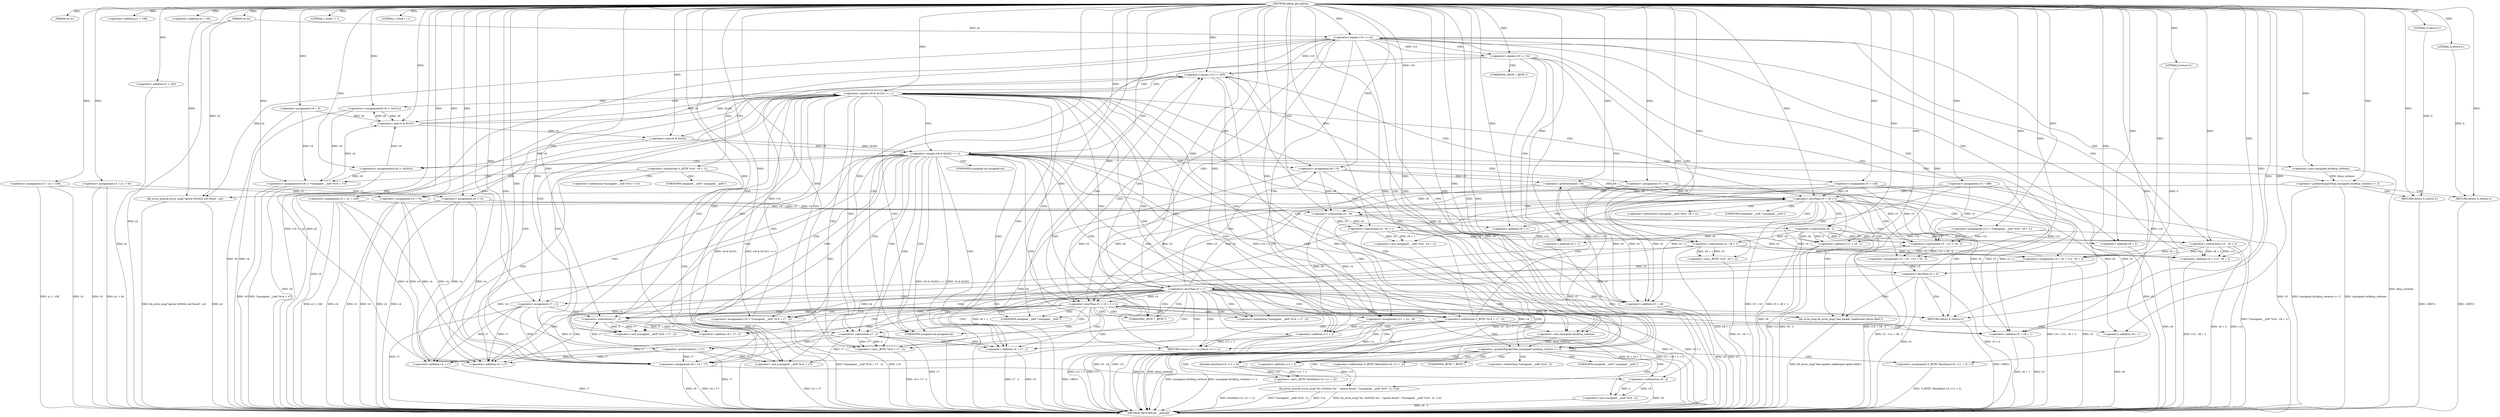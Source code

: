digraph udhcp_get_option {  
"1000113" [label = "(METHOD,udhcp_get_option)" ]
"1000366" [label = "(METHOD_RETURN,int __fastcall)" ]
"1000114" [label = "(PARAM,int a1)" ]
"1000115" [label = "(PARAM,int a2)" ]
"1000129" [label = "(<operator>.assignment,v2 = a1 + 108)" ]
"1000131" [label = "(<operator>.addition,a1 + 108)" ]
"1000134" [label = "(<operator>.assignment,v3 = a1 + 44)" ]
"1000136" [label = "(<operator>.addition,a1 + 44)" ]
"1000139" [label = "(<operator>.assignment,v4 = a1 + 240)" ]
"1000141" [label = "(<operator>.addition,a1 + 240)" ]
"1000144" [label = "(<operator>.assignment,v5 = 388)" ]
"1000147" [label = "(<operator>.assignment,v6 = 0)" ]
"1000151" [label = "(LITERAL,1,while ( 1 ))" ]
"1000153" [label = "(<operator>.assignment,v7 = 2)" ]
"1000156" [label = "(<operator>.assignment,v8 = 0)" ]
"1000160" [label = "(LITERAL,1,while ( 1 ))" ]
"1000162" [label = "(<operator>.assignment,v9 = v4 + v7)" ]
"1000164" [label = "(<operator>.addition,v4 + v7)" ]
"1000167" [label = "(<operator>.assignment,v10 = *(unsigned __int8 *)(v4 + v7 - 2))" ]
"1000170" [label = "(<operator>.cast,(unsigned __int8 *)(v4 + v7 - 2))" ]
"1000172" [label = "(<operator>.addition,v4 + v7 - 2)" ]
"1000174" [label = "(<operator>.subtraction,v7 - 2)" ]
"1000179" [label = "(<operator>.cast,(_BYTE *)(v4 + v7 - 2))" ]
"1000181" [label = "(<operator>.addition,v4 + v7 - 2)" ]
"1000183" [label = "(<operator>.subtraction,v7 - 2)" ]
"1000187" [label = "(<operator>.preDecrement,--v8)" ]
"1000189" [label = "(<operator>.preIncrement,++v7)" ]
"1000192" [label = "(<operator>.lessThan,v5 + v8 + 1 < 2)" ]
"1000193" [label = "(<operator>.addition,v5 + v8 + 1)" ]
"1000195" [label = "(<operator>.addition,v8 + 1)" ]
"1000201" [label = "(<operator>.equals,v10 == 255)" ]
"1000206" [label = "(<operator>.equals,(v6 & 0x101) == 1)" ]
"1000207" [label = "(<operator>.and,v6 & 0x101)" ]
"1000212" [label = "(<operators>.assignmentOr,v6 |= 0x101u)" ]
"1000215" [label = "(<operator>.assignment,v5 = 128)" ]
"1000218" [label = "(<operator>.assignment,v4 = v2)" ]
"1000223" [label = "(<operator>.equals,(v6 & 0x202) == 2)" ]
"1000224" [label = "(<operator>.and,v6 & 0x202)" ]
"1000229" [label = "(<operators>.assignmentOr,v6 |= 0x202u)" ]
"1000232" [label = "(<operator>.assignment,v5 = 64)" ]
"1000235" [label = "(<operator>.assignment,v4 = v3)" ]
"1000240" [label = "(<operator>.greaterEqualsThan,(unsigned int)dhcp_verbose >= 3)" ]
"1000241" [label = "(<operator>.cast,(unsigned int)dhcp_verbose)" ]
"1000246" [label = "(bb_error_msg,bb_error_msg(\"option 0x%02x not found\", a2))" ]
"1000249" [label = "(RETURN,return 0;,return 0;)" ]
"1000250" [label = "(LITERAL,0,return 0;)" ]
"1000251" [label = "(RETURN,return 0;,return 0;)" ]
"1000252" [label = "(LITERAL,0,return 0;)" ]
"1000254" [label = "(<operator>.lessThan,v5 + v8 < 2)" ]
"1000255" [label = "(<operator>.addition,v5 + v8)" ]
"1000260" [label = "(<operator>.assignment,v11 = v4 - v8)" ]
"1000262" [label = "(<operator>.subtraction,v4 - v8)" ]
"1000265" [label = "(<operator>.assignment,v12 = *(unsigned __int8 *)(v4 - v8 + 1))" ]
"1000268" [label = "(<operator>.cast,(unsigned __int8 *)(v4 - v8 + 1))" ]
"1000270" [label = "(<operator>.subtraction,v4 - v8 + 1)" ]
"1000272" [label = "(<operator>.addition,v8 + 1)" ]
"1000275" [label = "(<operator>.assignment,v5 = v5 - v12 + v8 - 2)" ]
"1000277" [label = "(<operator>.subtraction,v5 - v12 + v8 - 2)" ]
"1000279" [label = "(<operator>.addition,v12 + v8 - 2)" ]
"1000281" [label = "(<operator>.subtraction,v8 - 2)" ]
"1000285" [label = "(<operator>.lessThan,v5 < 0)" ]
"1000290" [label = "(<operator>.equals,v10 == a2)" ]
"1000295" [label = "(<operator>.equals,v10 == 52)" ]
"1000301" [label = "(<operator>.cast,(_BYTE *)(v4 - v8 + 1))" ]
"1000303" [label = "(<operator>.subtraction,v4 - v8 + 1)" ]
"1000305" [label = "(<operator>.addition,v8 + 1)" ]
"1000308" [label = "(<operators>.assignmentOr,v6 |= *(unsigned __int8 *)(v4 + v7))" ]
"1000311" [label = "(<operator>.cast,(unsigned __int8 *)(v4 + v7))" ]
"1000313" [label = "(<operator>.addition,v4 + v7)" ]
"1000316" [label = "(<operator>.assignment,v4 = v4 + v12 - v8 + 2)" ]
"1000318" [label = "(<operator>.addition,v4 + v12 - v8 + 2)" ]
"1000320" [label = "(<operator>.subtraction,v12 - v8 + 2)" ]
"1000322" [label = "(<operator>.addition,v8 + 2)" ]
"1000326" [label = "(<operator>.lessThan,v5 < 1)" ]
"1000331" [label = "(bb_error_msg,bb_error_msg(\"bad packet, malformed option field\"))" ]
"1000333" [label = "(RETURN,return 0;,return 0;)" ]
"1000334" [label = "(LITERAL,0,return 0;)" ]
"1000336" [label = "(<operator>.greaterEqualsThan,(unsigned int)dhcp_verbose >= 2)" ]
"1000337" [label = "(<operator>.cast,(unsigned int)dhcp_verbose)" ]
"1000342" [label = "(<operator>.assignment,*(_BYTE *)bin2hex(v14, v11 + 2) = 0)" ]
"1000344" [label = "(<operator>.cast,(_BYTE *)bin2hex(v14, v11 + 2))" ]
"1000346" [label = "(bin2hex,bin2hex(v14, v11 + 2))" ]
"1000348" [label = "(<operator>.addition,v11 + 2)" ]
"1000352" [label = "(bb_error_msg,bb_error_msg(\"%s: 0x%02x %s\", \"option found\", *(unsigned __int8 *)(v9 - 2), v14))" ]
"1000356" [label = "(<operator>.cast,(unsigned __int8 *)(v9 - 2))" ]
"1000358" [label = "(<operator>.subtraction,v9 - 2)" ]
"1000362" [label = "(RETURN,return v11 + 2;,return v11 + 2;)" ]
"1000363" [label = "(<operator>.addition,v11 + 2)" ]
"1000169" [label = "(<operator>.indirection,*(unsigned __int8 *)(v4 + v7 - 2))" ]
"1000171" [label = "(UNKNOWN,unsigned __int8 *,unsigned __int8 *)" ]
"1000178" [label = "(<operator>.indirection,*(_BYTE *)(v4 + v7 - 2))" ]
"1000180" [label = "(UNKNOWN,_BYTE *,_BYTE *)" ]
"1000242" [label = "(UNKNOWN,unsigned int,unsigned int)" ]
"1000267" [label = "(<operator>.indirection,*(unsigned __int8 *)(v4 - v8 + 1))" ]
"1000269" [label = "(UNKNOWN,unsigned __int8 *,unsigned __int8 *)" ]
"1000300" [label = "(<operator>.indirection,*(_BYTE *)(v4 - v8 + 1))" ]
"1000302" [label = "(UNKNOWN,_BYTE *,_BYTE *)" ]
"1000310" [label = "(<operator>.indirection,*(unsigned __int8 *)(v4 + v7))" ]
"1000312" [label = "(UNKNOWN,unsigned __int8 *,unsigned __int8 *)" ]
"1000338" [label = "(UNKNOWN,unsigned int,unsigned int)" ]
"1000343" [label = "(<operator>.indirection,*(_BYTE *)bin2hex(v14, v11 + 2))" ]
"1000345" [label = "(UNKNOWN,_BYTE *,_BYTE *)" ]
"1000355" [label = "(<operator>.indirection,*(unsigned __int8 *)(v9 - 2))" ]
"1000357" [label = "(UNKNOWN,unsigned __int8 *,unsigned __int8 *)" ]
  "1000251" -> "1000366"  [ label = "DDG: <RET>"] 
  "1000333" -> "1000366"  [ label = "DDG: <RET>"] 
  "1000344" -> "1000366"  [ label = "DDG: bin2hex(v14, v11 + 2)"] 
  "1000331" -> "1000366"  [ label = "DDG: bb_error_msg(\"bad packet, malformed option field\")"] 
  "1000326" -> "1000366"  [ label = "DDG: v5"] 
  "1000179" -> "1000366"  [ label = "DDG: v4 + v7 - 2"] 
  "1000162" -> "1000366"  [ label = "DDG: v4 + v7"] 
  "1000134" -> "1000366"  [ label = "DDG: a1 + 44"] 
  "1000241" -> "1000366"  [ label = "DDG: dhcp_verbose"] 
  "1000265" -> "1000366"  [ label = "DDG: *(unsigned __int8 *)(v4 - v8 + 1)"] 
  "1000193" -> "1000366"  [ label = "DDG: v5"] 
  "1000295" -> "1000366"  [ label = "DDG: v10 == 52"] 
  "1000320" -> "1000366"  [ label = "DDG: v8 + 2"] 
  "1000162" -> "1000366"  [ label = "DDG: v9"] 
  "1000352" -> "1000366"  [ label = "DDG: bb_error_msg(\"%s: 0x%02x %s\", \"option found\", *(unsigned __int8 *)(v9 - 2), v14)"] 
  "1000223" -> "1000366"  [ label = "DDG: (v6 & 0x202) == 2"] 
  "1000320" -> "1000366"  [ label = "DDG: v12"] 
  "1000232" -> "1000366"  [ label = "DDG: v5"] 
  "1000336" -> "1000366"  [ label = "DDG: (unsigned int)dhcp_verbose"] 
  "1000141" -> "1000366"  [ label = "DDG: a1"] 
  "1000183" -> "1000366"  [ label = "DDG: v7"] 
  "1000212" -> "1000366"  [ label = "DDG: v6"] 
  "1000311" -> "1000366"  [ label = "DDG: v4 + v7"] 
  "1000229" -> "1000366"  [ label = "DDG: v6"] 
  "1000322" -> "1000366"  [ label = "DDG: v8"] 
  "1000363" -> "1000366"  [ label = "DDG: v11"] 
  "1000246" -> "1000366"  [ label = "DDG: bb_error_msg(\"option 0x%02x not found\", a2)"] 
  "1000156" -> "1000366"  [ label = "DDG: v8"] 
  "1000290" -> "1000366"  [ label = "DDG: v10 == a2"] 
  "1000255" -> "1000366"  [ label = "DDG: v5"] 
  "1000218" -> "1000366"  [ label = "DDG: v2"] 
  "1000352" -> "1000366"  [ label = "DDG: *(unsigned __int8 *)(v9 - 2)"] 
  "1000129" -> "1000366"  [ label = "DDG: v2"] 
  "1000295" -> "1000366"  [ label = "DDG: v10"] 
  "1000270" -> "1000366"  [ label = "DDG: v8 + 1"] 
  "1000318" -> "1000366"  [ label = "DDG: v12 - v8 + 2"] 
  "1000268" -> "1000366"  [ label = "DDG: v4 - v8 + 1"] 
  "1000240" -> "1000366"  [ label = "DDG: (unsigned int)dhcp_verbose"] 
  "1000181" -> "1000366"  [ label = "DDG: v7 - 2"] 
  "1000290" -> "1000366"  [ label = "DDG: a2"] 
  "1000223" -> "1000366"  [ label = "DDG: v6 & 0x202"] 
  "1000181" -> "1000366"  [ label = "DDG: v4"] 
  "1000147" -> "1000366"  [ label = "DDG: v6"] 
  "1000308" -> "1000366"  [ label = "DDG: *(unsigned __int8 *)(v4 + v7)"] 
  "1000235" -> "1000366"  [ label = "DDG: v4"] 
  "1000281" -> "1000366"  [ label = "DDG: v8"] 
  "1000189" -> "1000366"  [ label = "DDG: v7"] 
  "1000235" -> "1000366"  [ label = "DDG: v3"] 
  "1000275" -> "1000366"  [ label = "DDG: v5 - v12 + v8 - 2"] 
  "1000115" -> "1000366"  [ label = "DDG: a2"] 
  "1000270" -> "1000366"  [ label = "DDG: v4"] 
  "1000254" -> "1000366"  [ label = "DDG: v5 + v8"] 
  "1000352" -> "1000366"  [ label = "DDG: v14"] 
  "1000206" -> "1000366"  [ label = "DDG: v6 & 0x101"] 
  "1000358" -> "1000366"  [ label = "DDG: v9"] 
  "1000192" -> "1000366"  [ label = "DDG: v5 + v8 + 1"] 
  "1000277" -> "1000366"  [ label = "DDG: v12 + v8 - 2"] 
  "1000129" -> "1000366"  [ label = "DDG: a1 + 108"] 
  "1000260" -> "1000366"  [ label = "DDG: v11"] 
  "1000246" -> "1000366"  [ label = "DDG: a2"] 
  "1000342" -> "1000366"  [ label = "DDG: *(_BYTE *)bin2hex(v14, v11 + 2)"] 
  "1000224" -> "1000366"  [ label = "DDG: v6"] 
  "1000290" -> "1000366"  [ label = "DDG: v10"] 
  "1000285" -> "1000366"  [ label = "DDG: v5"] 
  "1000301" -> "1000366"  [ label = "DDG: v4 - v8 + 1"] 
  "1000316" -> "1000366"  [ label = "DDG: v4"] 
  "1000255" -> "1000366"  [ label = "DDG: v8"] 
  "1000313" -> "1000366"  [ label = "DDG: v7"] 
  "1000279" -> "1000366"  [ label = "DDG: v8 - 2"] 
  "1000134" -> "1000366"  [ label = "DDG: v3"] 
  "1000139" -> "1000366"  [ label = "DDG: a1 + 240"] 
  "1000192" -> "1000366"  [ label = "DDG: v5 + v8 + 1 < 2"] 
  "1000279" -> "1000366"  [ label = "DDG: v12"] 
  "1000336" -> "1000366"  [ label = "DDG: (unsigned int)dhcp_verbose >= 2"] 
  "1000201" -> "1000366"  [ label = "DDG: v10 == 255"] 
  "1000206" -> "1000366"  [ label = "DDG: (v6 & 0x101) == 1"] 
  "1000195" -> "1000366"  [ label = "DDG: v8"] 
  "1000167" -> "1000366"  [ label = "DDG: *(unsigned __int8 *)(v4 + v7 - 2)"] 
  "1000337" -> "1000366"  [ label = "DDG: dhcp_verbose"] 
  "1000139" -> "1000366"  [ label = "DDG: v4"] 
  "1000363" -> "1000366"  [ label = "DDG: v11 + 2"] 
  "1000144" -> "1000366"  [ label = "DDG: v5"] 
  "1000215" -> "1000366"  [ label = "DDG: v5"] 
  "1000303" -> "1000366"  [ label = "DDG: v8 + 1"] 
  "1000254" -> "1000366"  [ label = "DDG: v5 + v8 < 2"] 
  "1000308" -> "1000366"  [ label = "DDG: v6"] 
  "1000193" -> "1000366"  [ label = "DDG: v8 + 1"] 
  "1000316" -> "1000366"  [ label = "DDG: v4 + v12 - v8 + 2"] 
  "1000260" -> "1000366"  [ label = "DDG: v4 - v8"] 
  "1000326" -> "1000366"  [ label = "DDG: v5 < 1"] 
  "1000201" -> "1000366"  [ label = "DDG: v10"] 
  "1000153" -> "1000366"  [ label = "DDG: v7"] 
  "1000240" -> "1000366"  [ label = "DDG: (unsigned int)dhcp_verbose >= 3"] 
  "1000356" -> "1000366"  [ label = "DDG: v9 - 2"] 
  "1000167" -> "1000366"  [ label = "DDG: v10"] 
  "1000218" -> "1000366"  [ label = "DDG: v4"] 
  "1000285" -> "1000366"  [ label = "DDG: v5 < 0"] 
  "1000362" -> "1000366"  [ label = "DDG: <RET>"] 
  "1000249" -> "1000366"  [ label = "DDG: <RET>"] 
  "1000113" -> "1000114"  [ label = "DDG: "] 
  "1000113" -> "1000115"  [ label = "DDG: "] 
  "1000113" -> "1000129"  [ label = "DDG: "] 
  "1000113" -> "1000131"  [ label = "DDG: "] 
  "1000113" -> "1000134"  [ label = "DDG: "] 
  "1000113" -> "1000136"  [ label = "DDG: "] 
  "1000113" -> "1000139"  [ label = "DDG: "] 
  "1000113" -> "1000141"  [ label = "DDG: "] 
  "1000113" -> "1000144"  [ label = "DDG: "] 
  "1000113" -> "1000147"  [ label = "DDG: "] 
  "1000113" -> "1000151"  [ label = "DDG: "] 
  "1000113" -> "1000153"  [ label = "DDG: "] 
  "1000113" -> "1000156"  [ label = "DDG: "] 
  "1000113" -> "1000160"  [ label = "DDG: "] 
  "1000235" -> "1000162"  [ label = "DDG: v4"] 
  "1000316" -> "1000162"  [ label = "DDG: v4"] 
  "1000139" -> "1000162"  [ label = "DDG: v4"] 
  "1000218" -> "1000162"  [ label = "DDG: v4"] 
  "1000113" -> "1000162"  [ label = "DDG: "] 
  "1000189" -> "1000162"  [ label = "DDG: v7"] 
  "1000153" -> "1000162"  [ label = "DDG: v7"] 
  "1000235" -> "1000164"  [ label = "DDG: v4"] 
  "1000316" -> "1000164"  [ label = "DDG: v4"] 
  "1000139" -> "1000164"  [ label = "DDG: v4"] 
  "1000218" -> "1000164"  [ label = "DDG: v4"] 
  "1000113" -> "1000164"  [ label = "DDG: "] 
  "1000189" -> "1000164"  [ label = "DDG: v7"] 
  "1000153" -> "1000164"  [ label = "DDG: v7"] 
  "1000113" -> "1000167"  [ label = "DDG: "] 
  "1000113" -> "1000170"  [ label = "DDG: "] 
  "1000174" -> "1000170"  [ label = "DDG: v7"] 
  "1000174" -> "1000170"  [ label = "DDG: 2"] 
  "1000113" -> "1000172"  [ label = "DDG: "] 
  "1000174" -> "1000172"  [ label = "DDG: v7"] 
  "1000174" -> "1000172"  [ label = "DDG: 2"] 
  "1000113" -> "1000174"  [ label = "DDG: "] 
  "1000189" -> "1000174"  [ label = "DDG: v7"] 
  "1000153" -> "1000174"  [ label = "DDG: v7"] 
  "1000113" -> "1000179"  [ label = "DDG: "] 
  "1000183" -> "1000179"  [ label = "DDG: v7"] 
  "1000183" -> "1000179"  [ label = "DDG: 2"] 
  "1000113" -> "1000181"  [ label = "DDG: "] 
  "1000183" -> "1000181"  [ label = "DDG: v7"] 
  "1000183" -> "1000181"  [ label = "DDG: 2"] 
  "1000174" -> "1000183"  [ label = "DDG: v7"] 
  "1000113" -> "1000183"  [ label = "DDG: "] 
  "1000156" -> "1000187"  [ label = "DDG: v8"] 
  "1000113" -> "1000187"  [ label = "DDG: "] 
  "1000183" -> "1000189"  [ label = "DDG: v7"] 
  "1000113" -> "1000189"  [ label = "DDG: "] 
  "1000326" -> "1000192"  [ label = "DDG: v5"] 
  "1000232" -> "1000192"  [ label = "DDG: v5"] 
  "1000144" -> "1000192"  [ label = "DDG: v5"] 
  "1000215" -> "1000192"  [ label = "DDG: v5"] 
  "1000113" -> "1000192"  [ label = "DDG: "] 
  "1000187" -> "1000192"  [ label = "DDG: v8"] 
  "1000326" -> "1000193"  [ label = "DDG: v5"] 
  "1000232" -> "1000193"  [ label = "DDG: v5"] 
  "1000144" -> "1000193"  [ label = "DDG: v5"] 
  "1000215" -> "1000193"  [ label = "DDG: v5"] 
  "1000113" -> "1000193"  [ label = "DDG: "] 
  "1000187" -> "1000193"  [ label = "DDG: v8"] 
  "1000187" -> "1000195"  [ label = "DDG: v8"] 
  "1000113" -> "1000195"  [ label = "DDG: "] 
  "1000295" -> "1000201"  [ label = "DDG: v10"] 
  "1000167" -> "1000201"  [ label = "DDG: v10"] 
  "1000113" -> "1000201"  [ label = "DDG: "] 
  "1000207" -> "1000206"  [ label = "DDG: v6"] 
  "1000207" -> "1000206"  [ label = "DDG: 0x101"] 
  "1000212" -> "1000207"  [ label = "DDG: v6"] 
  "1000229" -> "1000207"  [ label = "DDG: v6"] 
  "1000147" -> "1000207"  [ label = "DDG: v6"] 
  "1000308" -> "1000207"  [ label = "DDG: v6"] 
  "1000113" -> "1000207"  [ label = "DDG: "] 
  "1000113" -> "1000206"  [ label = "DDG: "] 
  "1000113" -> "1000212"  [ label = "DDG: "] 
  "1000207" -> "1000212"  [ label = "DDG: v6"] 
  "1000113" -> "1000215"  [ label = "DDG: "] 
  "1000129" -> "1000218"  [ label = "DDG: v2"] 
  "1000113" -> "1000218"  [ label = "DDG: "] 
  "1000224" -> "1000223"  [ label = "DDG: v6"] 
  "1000224" -> "1000223"  [ label = "DDG: 0x202"] 
  "1000207" -> "1000224"  [ label = "DDG: v6"] 
  "1000113" -> "1000224"  [ label = "DDG: "] 
  "1000113" -> "1000223"  [ label = "DDG: "] 
  "1000113" -> "1000229"  [ label = "DDG: "] 
  "1000224" -> "1000229"  [ label = "DDG: v6"] 
  "1000113" -> "1000232"  [ label = "DDG: "] 
  "1000134" -> "1000235"  [ label = "DDG: v3"] 
  "1000113" -> "1000235"  [ label = "DDG: "] 
  "1000241" -> "1000240"  [ label = "DDG: dhcp_verbose"] 
  "1000113" -> "1000241"  [ label = "DDG: "] 
  "1000113" -> "1000240"  [ label = "DDG: "] 
  "1000113" -> "1000246"  [ label = "DDG: "] 
  "1000290" -> "1000246"  [ label = "DDG: a2"] 
  "1000115" -> "1000246"  [ label = "DDG: a2"] 
  "1000250" -> "1000249"  [ label = "DDG: 0"] 
  "1000113" -> "1000249"  [ label = "DDG: "] 
  "1000113" -> "1000250"  [ label = "DDG: "] 
  "1000252" -> "1000251"  [ label = "DDG: 0"] 
  "1000113" -> "1000251"  [ label = "DDG: "] 
  "1000113" -> "1000252"  [ label = "DDG: "] 
  "1000326" -> "1000254"  [ label = "DDG: v5"] 
  "1000232" -> "1000254"  [ label = "DDG: v5"] 
  "1000144" -> "1000254"  [ label = "DDG: v5"] 
  "1000215" -> "1000254"  [ label = "DDG: v5"] 
  "1000113" -> "1000254"  [ label = "DDG: "] 
  "1000156" -> "1000254"  [ label = "DDG: v8"] 
  "1000187" -> "1000254"  [ label = "DDG: v8"] 
  "1000326" -> "1000255"  [ label = "DDG: v5"] 
  "1000232" -> "1000255"  [ label = "DDG: v5"] 
  "1000144" -> "1000255"  [ label = "DDG: v5"] 
  "1000215" -> "1000255"  [ label = "DDG: v5"] 
  "1000113" -> "1000255"  [ label = "DDG: "] 
  "1000156" -> "1000255"  [ label = "DDG: v8"] 
  "1000187" -> "1000255"  [ label = "DDG: v8"] 
  "1000262" -> "1000260"  [ label = "DDG: v4"] 
  "1000262" -> "1000260"  [ label = "DDG: v8"] 
  "1000113" -> "1000260"  [ label = "DDG: "] 
  "1000235" -> "1000262"  [ label = "DDG: v4"] 
  "1000316" -> "1000262"  [ label = "DDG: v4"] 
  "1000139" -> "1000262"  [ label = "DDG: v4"] 
  "1000218" -> "1000262"  [ label = "DDG: v4"] 
  "1000113" -> "1000262"  [ label = "DDG: "] 
  "1000156" -> "1000262"  [ label = "DDG: v8"] 
  "1000187" -> "1000262"  [ label = "DDG: v8"] 
  "1000113" -> "1000265"  [ label = "DDG: "] 
  "1000270" -> "1000268"  [ label = "DDG: v4"] 
  "1000270" -> "1000268"  [ label = "DDG: v8 + 1"] 
  "1000262" -> "1000270"  [ label = "DDG: v4"] 
  "1000113" -> "1000270"  [ label = "DDG: "] 
  "1000262" -> "1000270"  [ label = "DDG: v8"] 
  "1000262" -> "1000272"  [ label = "DDG: v8"] 
  "1000113" -> "1000272"  [ label = "DDG: "] 
  "1000277" -> "1000275"  [ label = "DDG: v5"] 
  "1000277" -> "1000275"  [ label = "DDG: v12 + v8 - 2"] 
  "1000113" -> "1000275"  [ label = "DDG: "] 
  "1000113" -> "1000277"  [ label = "DDG: "] 
  "1000326" -> "1000277"  [ label = "DDG: v5"] 
  "1000232" -> "1000277"  [ label = "DDG: v5"] 
  "1000144" -> "1000277"  [ label = "DDG: v5"] 
  "1000215" -> "1000277"  [ label = "DDG: v5"] 
  "1000265" -> "1000277"  [ label = "DDG: v12"] 
  "1000281" -> "1000277"  [ label = "DDG: v8"] 
  "1000281" -> "1000277"  [ label = "DDG: 2"] 
  "1000265" -> "1000279"  [ label = "DDG: v12"] 
  "1000113" -> "1000279"  [ label = "DDG: "] 
  "1000281" -> "1000279"  [ label = "DDG: v8"] 
  "1000281" -> "1000279"  [ label = "DDG: 2"] 
  "1000113" -> "1000281"  [ label = "DDG: "] 
  "1000262" -> "1000281"  [ label = "DDG: v8"] 
  "1000275" -> "1000285"  [ label = "DDG: v5"] 
  "1000113" -> "1000285"  [ label = "DDG: "] 
  "1000201" -> "1000290"  [ label = "DDG: v10"] 
  "1000113" -> "1000290"  [ label = "DDG: "] 
  "1000115" -> "1000290"  [ label = "DDG: a2"] 
  "1000290" -> "1000295"  [ label = "DDG: v10"] 
  "1000113" -> "1000295"  [ label = "DDG: "] 
  "1000303" -> "1000301"  [ label = "DDG: v4"] 
  "1000303" -> "1000301"  [ label = "DDG: v8 + 1"] 
  "1000270" -> "1000303"  [ label = "DDG: v4"] 
  "1000113" -> "1000303"  [ label = "DDG: "] 
  "1000281" -> "1000303"  [ label = "DDG: v8"] 
  "1000281" -> "1000305"  [ label = "DDG: v8"] 
  "1000113" -> "1000305"  [ label = "DDG: "] 
  "1000212" -> "1000308"  [ label = "DDG: v6"] 
  "1000229" -> "1000308"  [ label = "DDG: v6"] 
  "1000147" -> "1000308"  [ label = "DDG: v6"] 
  "1000113" -> "1000308"  [ label = "DDG: "] 
  "1000303" -> "1000311"  [ label = "DDG: v4"] 
  "1000113" -> "1000311"  [ label = "DDG: "] 
  "1000183" -> "1000311"  [ label = "DDG: v7"] 
  "1000189" -> "1000311"  [ label = "DDG: v7"] 
  "1000153" -> "1000311"  [ label = "DDG: v7"] 
  "1000303" -> "1000313"  [ label = "DDG: v4"] 
  "1000113" -> "1000313"  [ label = "DDG: "] 
  "1000183" -> "1000313"  [ label = "DDG: v7"] 
  "1000189" -> "1000313"  [ label = "DDG: v7"] 
  "1000153" -> "1000313"  [ label = "DDG: v7"] 
  "1000270" -> "1000316"  [ label = "DDG: v4"] 
  "1000303" -> "1000316"  [ label = "DDG: v4"] 
  "1000113" -> "1000316"  [ label = "DDG: "] 
  "1000320" -> "1000316"  [ label = "DDG: v12"] 
  "1000320" -> "1000316"  [ label = "DDG: v8 + 2"] 
  "1000270" -> "1000318"  [ label = "DDG: v4"] 
  "1000303" -> "1000318"  [ label = "DDG: v4"] 
  "1000113" -> "1000318"  [ label = "DDG: "] 
  "1000320" -> "1000318"  [ label = "DDG: v12"] 
  "1000320" -> "1000318"  [ label = "DDG: v8 + 2"] 
  "1000113" -> "1000320"  [ label = "DDG: "] 
  "1000265" -> "1000320"  [ label = "DDG: v12"] 
  "1000281" -> "1000320"  [ label = "DDG: v8"] 
  "1000281" -> "1000322"  [ label = "DDG: v8"] 
  "1000113" -> "1000322"  [ label = "DDG: "] 
  "1000285" -> "1000326"  [ label = "DDG: v5"] 
  "1000113" -> "1000326"  [ label = "DDG: "] 
  "1000113" -> "1000331"  [ label = "DDG: "] 
  "1000334" -> "1000333"  [ label = "DDG: 0"] 
  "1000113" -> "1000333"  [ label = "DDG: "] 
  "1000113" -> "1000334"  [ label = "DDG: "] 
  "1000337" -> "1000336"  [ label = "DDG: dhcp_verbose"] 
  "1000113" -> "1000337"  [ label = "DDG: "] 
  "1000113" -> "1000336"  [ label = "DDG: "] 
  "1000113" -> "1000342"  [ label = "DDG: "] 
  "1000346" -> "1000344"  [ label = "DDG: v14"] 
  "1000346" -> "1000344"  [ label = "DDG: v11 + 2"] 
  "1000113" -> "1000346"  [ label = "DDG: "] 
  "1000260" -> "1000346"  [ label = "DDG: v11"] 
  "1000260" -> "1000348"  [ label = "DDG: v11"] 
  "1000113" -> "1000348"  [ label = "DDG: "] 
  "1000113" -> "1000352"  [ label = "DDG: "] 
  "1000358" -> "1000356"  [ label = "DDG: v9"] 
  "1000358" -> "1000356"  [ label = "DDG: 2"] 
  "1000162" -> "1000358"  [ label = "DDG: v9"] 
  "1000113" -> "1000358"  [ label = "DDG: "] 
  "1000346" -> "1000352"  [ label = "DDG: v14"] 
  "1000363" -> "1000362"  [ label = "DDG: v11 + 2"] 
  "1000260" -> "1000363"  [ label = "DDG: v11"] 
  "1000113" -> "1000363"  [ label = "DDG: "] 
  "1000178" -> "1000192"  [ label = "CDG: "] 
  "1000178" -> "1000189"  [ label = "CDG: "] 
  "1000178" -> "1000187"  [ label = "CDG: "] 
  "1000178" -> "1000195"  [ label = "CDG: "] 
  "1000178" -> "1000193"  [ label = "CDG: "] 
  "1000178" -> "1000201"  [ label = "CDG: "] 
  "1000178" -> "1000336"  [ label = "CDG: "] 
  "1000178" -> "1000338"  [ label = "CDG: "] 
  "1000178" -> "1000337"  [ label = "CDG: "] 
  "1000178" -> "1000363"  [ label = "CDG: "] 
  "1000178" -> "1000362"  [ label = "CDG: "] 
  "1000192" -> "1000333"  [ label = "CDG: "] 
  "1000192" -> "1000331"  [ label = "CDG: "] 
  "1000192" -> "1000174"  [ label = "CDG: "] 
  "1000192" -> "1000172"  [ label = "CDG: "] 
  "1000192" -> "1000171"  [ label = "CDG: "] 
  "1000192" -> "1000170"  [ label = "CDG: "] 
  "1000192" -> "1000169"  [ label = "CDG: "] 
  "1000192" -> "1000167"  [ label = "CDG: "] 
  "1000192" -> "1000164"  [ label = "CDG: "] 
  "1000192" -> "1000162"  [ label = "CDG: "] 
  "1000192" -> "1000183"  [ label = "CDG: "] 
  "1000192" -> "1000181"  [ label = "CDG: "] 
  "1000192" -> "1000180"  [ label = "CDG: "] 
  "1000192" -> "1000179"  [ label = "CDG: "] 
  "1000192" -> "1000178"  [ label = "CDG: "] 
  "1000192" -> "1000201"  [ label = "CDG: "] 
  "1000201" -> "1000207"  [ label = "CDG: "] 
  "1000201" -> "1000206"  [ label = "CDG: "] 
  "1000201" -> "1000255"  [ label = "CDG: "] 
  "1000201" -> "1000254"  [ label = "CDG: "] 
  "1000206" -> "1000224"  [ label = "CDG: "] 
  "1000206" -> "1000223"  [ label = "CDG: "] 
  "1000206" -> "1000218"  [ label = "CDG: "] 
  "1000206" -> "1000215"  [ label = "CDG: "] 
  "1000206" -> "1000212"  [ label = "CDG: "] 
  "1000206" -> "1000156"  [ label = "CDG: "] 
  "1000206" -> "1000153"  [ label = "CDG: "] 
  "1000206" -> "1000336"  [ label = "CDG: "] 
  "1000206" -> "1000338"  [ label = "CDG: "] 
  "1000206" -> "1000337"  [ label = "CDG: "] 
  "1000206" -> "1000363"  [ label = "CDG: "] 
  "1000206" -> "1000362"  [ label = "CDG: "] 
  "1000206" -> "1000174"  [ label = "CDG: "] 
  "1000206" -> "1000172"  [ label = "CDG: "] 
  "1000206" -> "1000171"  [ label = "CDG: "] 
  "1000206" -> "1000170"  [ label = "CDG: "] 
  "1000206" -> "1000169"  [ label = "CDG: "] 
  "1000206" -> "1000167"  [ label = "CDG: "] 
  "1000206" -> "1000164"  [ label = "CDG: "] 
  "1000206" -> "1000162"  [ label = "CDG: "] 
  "1000206" -> "1000183"  [ label = "CDG: "] 
  "1000206" -> "1000181"  [ label = "CDG: "] 
  "1000206" -> "1000180"  [ label = "CDG: "] 
  "1000206" -> "1000179"  [ label = "CDG: "] 
  "1000206" -> "1000178"  [ label = "CDG: "] 
  "1000206" -> "1000201"  [ label = "CDG: "] 
  "1000223" -> "1000240"  [ label = "CDG: "] 
  "1000223" -> "1000235"  [ label = "CDG: "] 
  "1000223" -> "1000232"  [ label = "CDG: "] 
  "1000223" -> "1000229"  [ label = "CDG: "] 
  "1000223" -> "1000242"  [ label = "CDG: "] 
  "1000223" -> "1000241"  [ label = "CDG: "] 
  "1000223" -> "1000156"  [ label = "CDG: "] 
  "1000223" -> "1000153"  [ label = "CDG: "] 
  "1000223" -> "1000336"  [ label = "CDG: "] 
  "1000223" -> "1000338"  [ label = "CDG: "] 
  "1000223" -> "1000337"  [ label = "CDG: "] 
  "1000223" -> "1000363"  [ label = "CDG: "] 
  "1000223" -> "1000362"  [ label = "CDG: "] 
  "1000223" -> "1000174"  [ label = "CDG: "] 
  "1000223" -> "1000172"  [ label = "CDG: "] 
  "1000223" -> "1000171"  [ label = "CDG: "] 
  "1000223" -> "1000170"  [ label = "CDG: "] 
  "1000223" -> "1000169"  [ label = "CDG: "] 
  "1000223" -> "1000167"  [ label = "CDG: "] 
  "1000223" -> "1000164"  [ label = "CDG: "] 
  "1000223" -> "1000162"  [ label = "CDG: "] 
  "1000223" -> "1000183"  [ label = "CDG: "] 
  "1000223" -> "1000181"  [ label = "CDG: "] 
  "1000223" -> "1000180"  [ label = "CDG: "] 
  "1000223" -> "1000179"  [ label = "CDG: "] 
  "1000223" -> "1000178"  [ label = "CDG: "] 
  "1000223" -> "1000201"  [ label = "CDG: "] 
  "1000240" -> "1000251"  [ label = "CDG: "] 
  "1000240" -> "1000249"  [ label = "CDG: "] 
  "1000240" -> "1000246"  [ label = "CDG: "] 
  "1000254" -> "1000272"  [ label = "CDG: "] 
  "1000254" -> "1000270"  [ label = "CDG: "] 
  "1000254" -> "1000269"  [ label = "CDG: "] 
  "1000254" -> "1000268"  [ label = "CDG: "] 
  "1000254" -> "1000267"  [ label = "CDG: "] 
  "1000254" -> "1000265"  [ label = "CDG: "] 
  "1000254" -> "1000262"  [ label = "CDG: "] 
  "1000254" -> "1000260"  [ label = "CDG: "] 
  "1000254" -> "1000285"  [ label = "CDG: "] 
  "1000254" -> "1000281"  [ label = "CDG: "] 
  "1000254" -> "1000279"  [ label = "CDG: "] 
  "1000254" -> "1000277"  [ label = "CDG: "] 
  "1000254" -> "1000275"  [ label = "CDG: "] 
  "1000254" -> "1000333"  [ label = "CDG: "] 
  "1000254" -> "1000331"  [ label = "CDG: "] 
  "1000285" -> "1000290"  [ label = "CDG: "] 
  "1000285" -> "1000333"  [ label = "CDG: "] 
  "1000285" -> "1000331"  [ label = "CDG: "] 
  "1000290" -> "1000295"  [ label = "CDG: "] 
  "1000290" -> "1000320"  [ label = "CDG: "] 
  "1000290" -> "1000318"  [ label = "CDG: "] 
  "1000290" -> "1000316"  [ label = "CDG: "] 
  "1000290" -> "1000336"  [ label = "CDG: "] 
  "1000290" -> "1000326"  [ label = "CDG: "] 
  "1000290" -> "1000322"  [ label = "CDG: "] 
  "1000290" -> "1000338"  [ label = "CDG: "] 
  "1000290" -> "1000337"  [ label = "CDG: "] 
  "1000290" -> "1000363"  [ label = "CDG: "] 
  "1000290" -> "1000362"  [ label = "CDG: "] 
  "1000295" -> "1000303"  [ label = "CDG: "] 
  "1000295" -> "1000302"  [ label = "CDG: "] 
  "1000295" -> "1000301"  [ label = "CDG: "] 
  "1000295" -> "1000300"  [ label = "CDG: "] 
  "1000295" -> "1000305"  [ label = "CDG: "] 
  "1000300" -> "1000313"  [ label = "CDG: "] 
  "1000300" -> "1000312"  [ label = "CDG: "] 
  "1000300" -> "1000311"  [ label = "CDG: "] 
  "1000300" -> "1000310"  [ label = "CDG: "] 
  "1000300" -> "1000308"  [ label = "CDG: "] 
  "1000326" -> "1000333"  [ label = "CDG: "] 
  "1000326" -> "1000331"  [ label = "CDG: "] 
  "1000326" -> "1000156"  [ label = "CDG: "] 
  "1000326" -> "1000153"  [ label = "CDG: "] 
  "1000326" -> "1000336"  [ label = "CDG: "] 
  "1000326" -> "1000338"  [ label = "CDG: "] 
  "1000326" -> "1000337"  [ label = "CDG: "] 
  "1000326" -> "1000363"  [ label = "CDG: "] 
  "1000326" -> "1000362"  [ label = "CDG: "] 
  "1000326" -> "1000174"  [ label = "CDG: "] 
  "1000326" -> "1000172"  [ label = "CDG: "] 
  "1000326" -> "1000171"  [ label = "CDG: "] 
  "1000326" -> "1000170"  [ label = "CDG: "] 
  "1000326" -> "1000169"  [ label = "CDG: "] 
  "1000326" -> "1000167"  [ label = "CDG: "] 
  "1000326" -> "1000164"  [ label = "CDG: "] 
  "1000326" -> "1000162"  [ label = "CDG: "] 
  "1000326" -> "1000183"  [ label = "CDG: "] 
  "1000326" -> "1000181"  [ label = "CDG: "] 
  "1000326" -> "1000180"  [ label = "CDG: "] 
  "1000326" -> "1000179"  [ label = "CDG: "] 
  "1000326" -> "1000178"  [ label = "CDG: "] 
  "1000326" -> "1000201"  [ label = "CDG: "] 
  "1000336" -> "1000352"  [ label = "CDG: "] 
  "1000336" -> "1000348"  [ label = "CDG: "] 
  "1000336" -> "1000346"  [ label = "CDG: "] 
  "1000336" -> "1000345"  [ label = "CDG: "] 
  "1000336" -> "1000344"  [ label = "CDG: "] 
  "1000336" -> "1000343"  [ label = "CDG: "] 
  "1000336" -> "1000342"  [ label = "CDG: "] 
  "1000336" -> "1000358"  [ label = "CDG: "] 
  "1000336" -> "1000357"  [ label = "CDG: "] 
  "1000336" -> "1000356"  [ label = "CDG: "] 
  "1000336" -> "1000355"  [ label = "CDG: "] 
}
